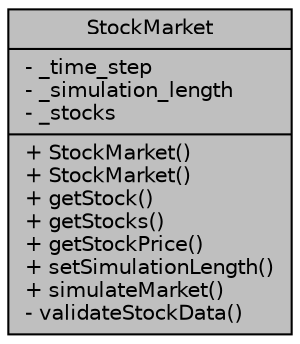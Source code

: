 digraph "StockMarket"
{
 // LATEX_PDF_SIZE
  edge [fontname="Helvetica",fontsize="10",labelfontname="Helvetica",labelfontsize="10"];
  node [fontname="Helvetica",fontsize="10",shape=record];
  Node1 [label="{StockMarket\n|- _time_step\l- _simulation_length\l- _stocks\l|+ StockMarket()\l+ StockMarket()\l+ getStock()\l+ getStocks()\l+ getStockPrice()\l+ setSimulationLength()\l+ simulateMarket()\l- validateStockData()\l}",height=0.2,width=0.4,color="black", fillcolor="grey75", style="filled", fontcolor="black",tooltip=" "];
}
